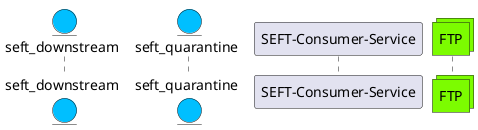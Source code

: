 @startuml

skinparam EntityBackgroundColor DeepSkyBlue
skinparam DatabaseBackgroundColor DeepSkyBlue
skinparam CollectionsBackgroundColor LawnGreen

entity seft_downstream
entity seft_quarantine

participant "SEFT-Consumer-Service"
collections FTP

@enduml
